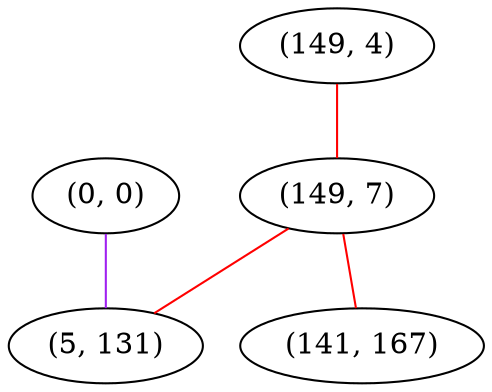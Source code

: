 graph "" {
"(0, 0)";
"(149, 4)";
"(149, 7)";
"(141, 167)";
"(5, 131)";
"(0, 0)" -- "(5, 131)"  [color=purple, key=0, weight=4];
"(149, 4)" -- "(149, 7)"  [color=red, key=0, weight=1];
"(149, 7)" -- "(141, 167)"  [color=red, key=0, weight=1];
"(149, 7)" -- "(5, 131)"  [color=red, key=0, weight=1];
}
